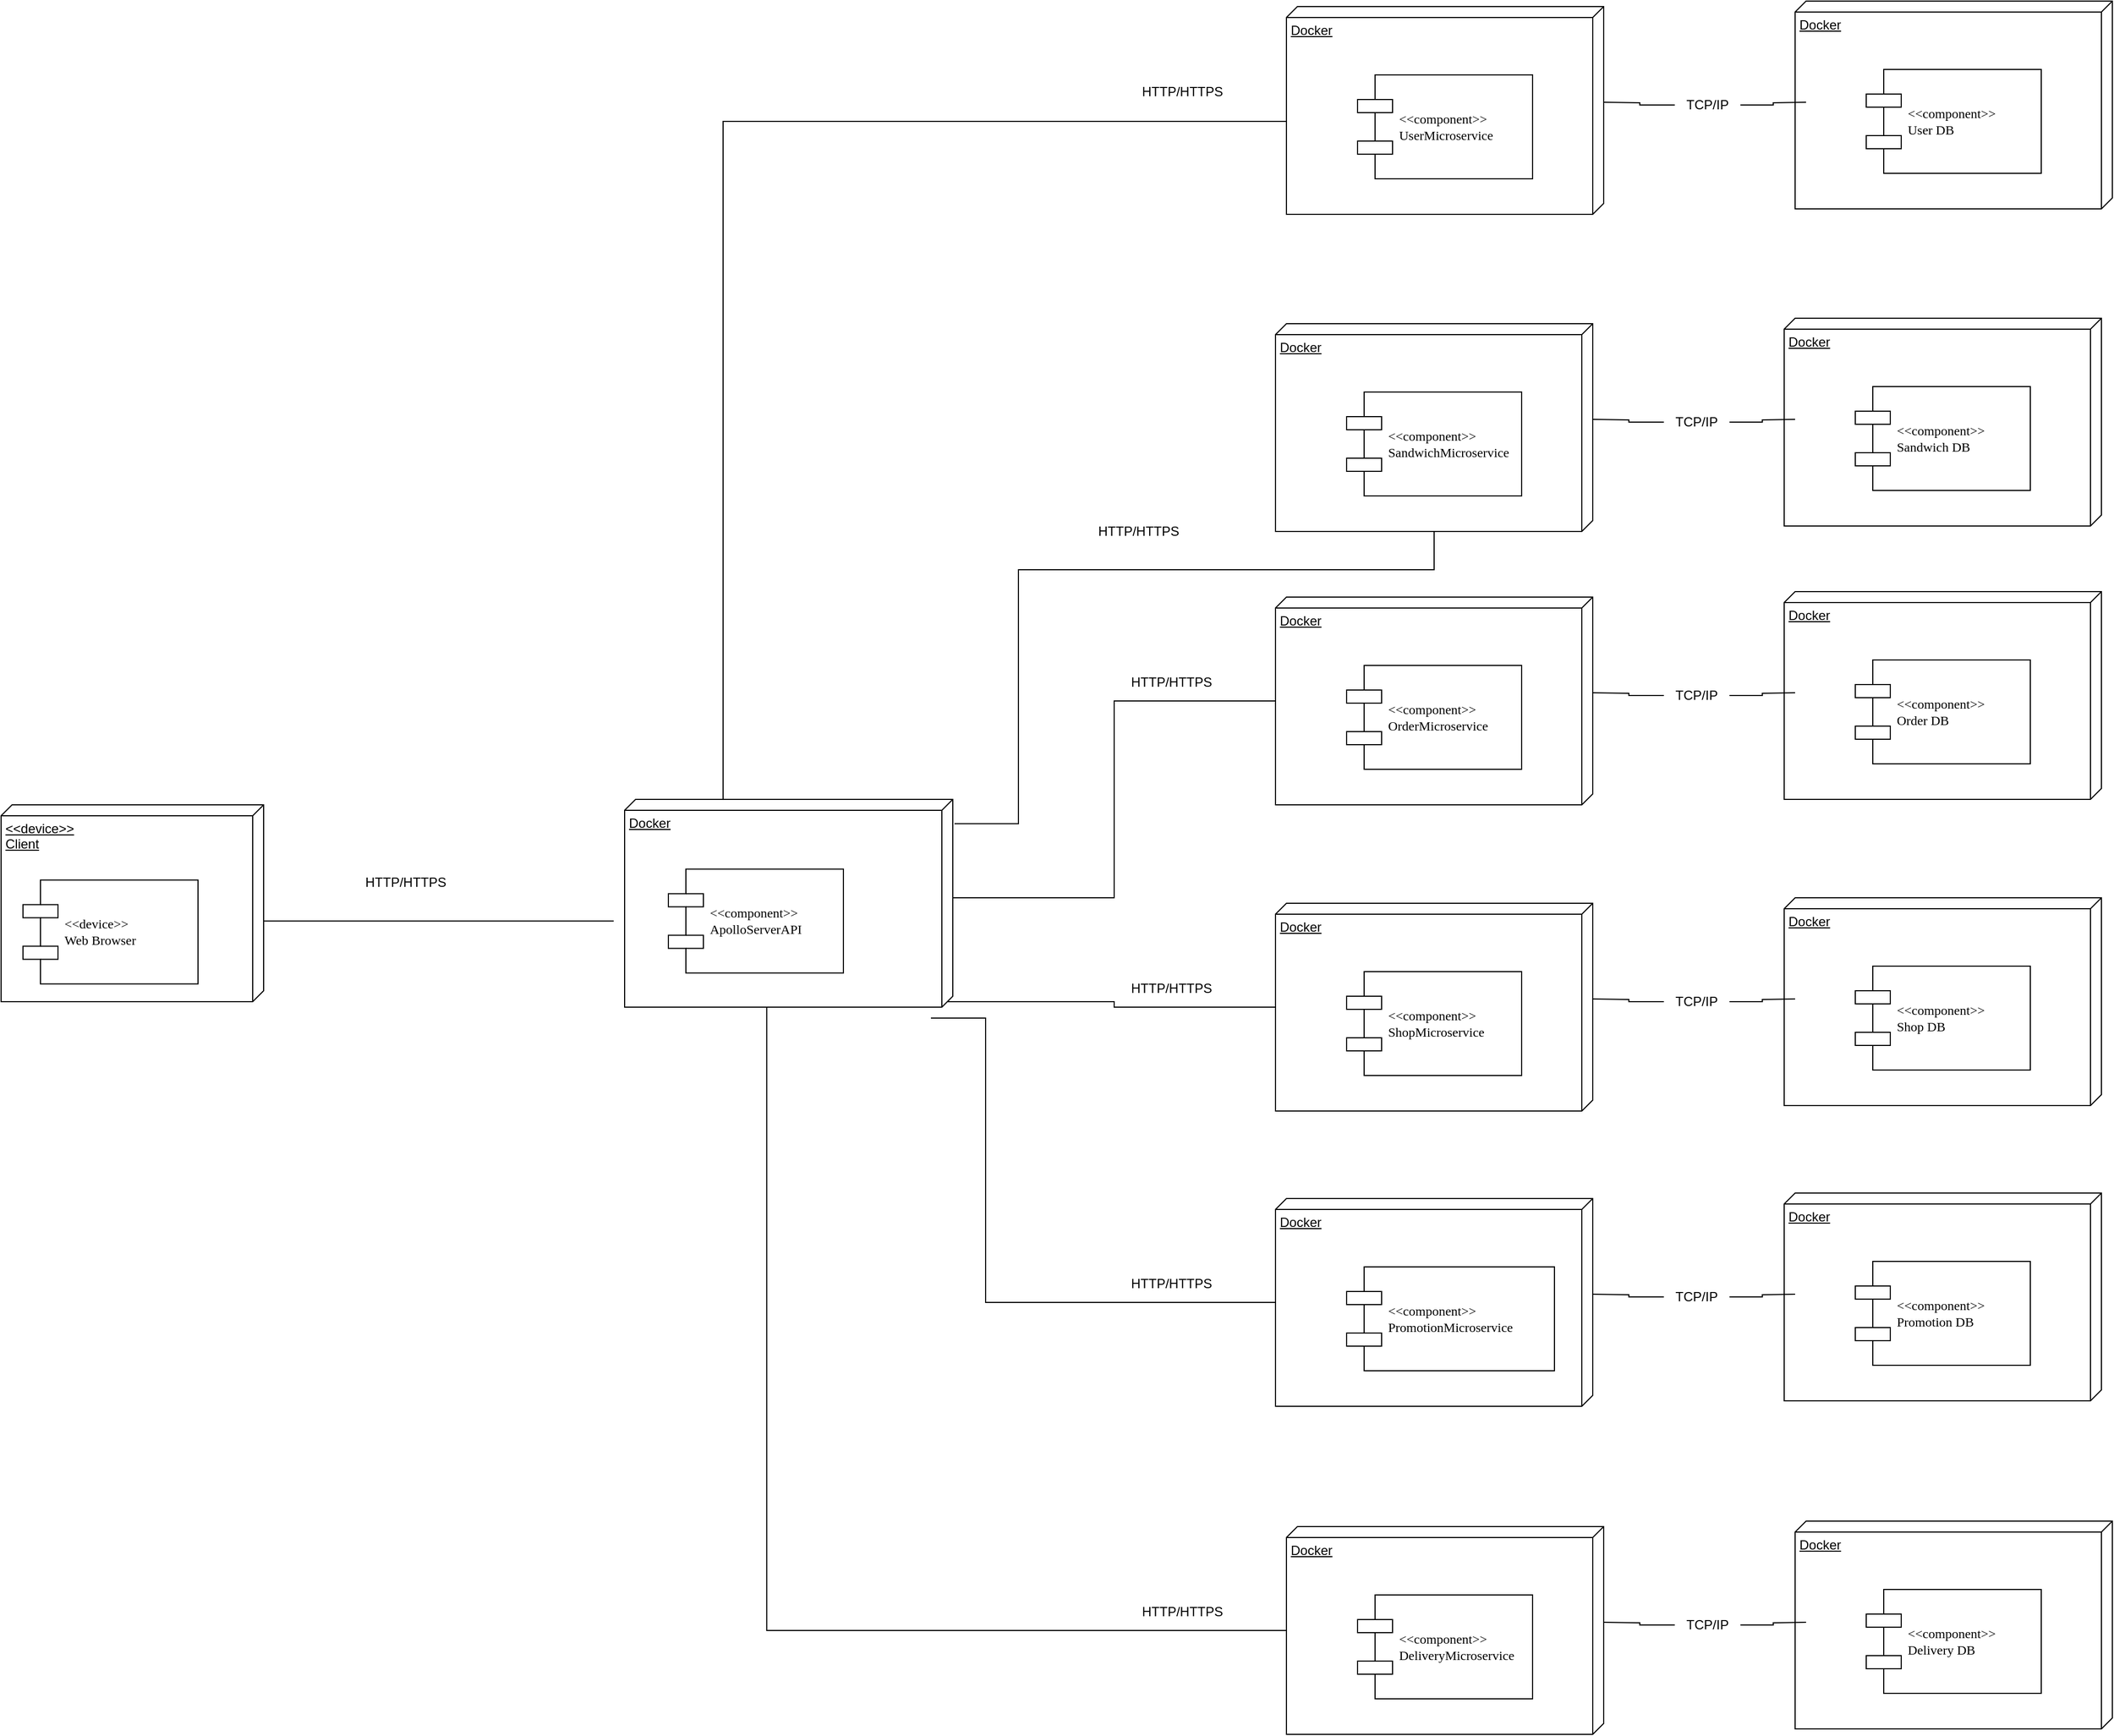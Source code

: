 <mxfile version="20.5.3" type="device"><diagram name="Page-1" id="5f0bae14-7c28-e335-631c-24af17079c00"><mxGraphModel dx="3176" dy="1142" grid="1" gridSize="10" guides="1" tooltips="1" connect="1" arrows="1" fold="1" page="1" pageScale="1" pageWidth="1100" pageHeight="850" background="none" math="0" shadow="0"><root><mxCell id="0"/><mxCell id="1" parent="0"/><mxCell id="mmgfBrViGxu2SIPiUoEP-8" value="Docker" style="verticalAlign=top;align=left;spacingTop=8;spacingLeft=2;spacingRight=12;shape=cube;size=10;direction=south;fontStyle=4;html=1;" parent="1" vertex="1"><mxGeometry x="485" y="105" width="290" height="190" as="geometry"/></mxCell><mxCell id="mmgfBrViGxu2SIPiUoEP-9" value="" style="edgeStyle=orthogonalEdgeStyle;rounded=0;orthogonalLoop=1;jettySize=auto;html=1;endArrow=none;endFill=0;" parent="1" source="mmgfBrViGxu2SIPiUoEP-7" target="mmgfBrViGxu2SIPiUoEP-8" edge="1"><mxGeometry relative="1" as="geometry"><Array as="points"><mxPoint x="-30" y="210"/></Array></mxGeometry></mxCell><mxCell id="mmgfBrViGxu2SIPiUoEP-7" value="Docker" style="verticalAlign=top;align=left;spacingTop=8;spacingLeft=2;spacingRight=12;shape=cube;size=10;direction=south;fontStyle=4;html=1;" parent="1" vertex="1"><mxGeometry x="-120" y="830" width="300" height="190" as="geometry"/></mxCell><mxCell id="39150e848f15840c-5" value="&amp;lt;&amp;lt;component&amp;gt;&amp;gt;&lt;br&gt;ApolloServerAPI" style="shape=component;align=left;spacingLeft=36;rounded=0;shadow=0;comic=0;labelBackgroundColor=none;strokeWidth=1;fontFamily=Verdana;fontSize=12;html=1;" parent="1" vertex="1"><mxGeometry x="-80" y="893.75" width="160" height="95" as="geometry"/></mxCell><mxCell id="mmgfBrViGxu2SIPiUoEP-1" value="&amp;lt;&amp;lt;component&amp;gt;&amp;gt;&lt;br&gt;UserMicroservice" style="shape=component;align=left;spacingLeft=36;rounded=0;shadow=0;comic=0;labelBackgroundColor=none;strokeWidth=1;fontFamily=Verdana;fontSize=12;html=1;" parent="1" vertex="1"><mxGeometry x="550" y="167.5" width="160" height="95" as="geometry"/></mxCell><mxCell id="mmgfBrViGxu2SIPiUoEP-12" value="" style="edgeStyle=orthogonalEdgeStyle;rounded=0;orthogonalLoop=1;jettySize=auto;html=1;endArrow=none;endFill=0;" parent="1" edge="1"><mxGeometry relative="1" as="geometry"><mxPoint x="-460" y="941.25" as="sourcePoint"/><mxPoint x="-130" y="941.25" as="targetPoint"/></mxGeometry></mxCell><mxCell id="mmgfBrViGxu2SIPiUoEP-11" value="&amp;lt;&amp;lt;device&amp;gt;&amp;gt;&lt;br&gt;Client" style="verticalAlign=top;align=left;spacingTop=8;spacingLeft=2;spacingRight=12;shape=cube;size=10;direction=south;fontStyle=4;html=1;" parent="1" vertex="1"><mxGeometry x="-690" y="835" width="240" height="180" as="geometry"/></mxCell><mxCell id="mmgfBrViGxu2SIPiUoEP-13" value="&amp;lt;&amp;lt;device&amp;gt;&amp;gt;&lt;br&gt;Web Browser" style="shape=component;align=left;spacingLeft=36;rounded=0;shadow=0;comic=0;labelBackgroundColor=none;strokeWidth=1;fontFamily=Verdana;fontSize=12;html=1;" parent="1" vertex="1"><mxGeometry x="-670" y="903.75" width="160" height="95" as="geometry"/></mxCell><mxCell id="mmgfBrViGxu2SIPiUoEP-14" value="HTTP/HTTPS" style="text;html=1;strokeColor=none;fillColor=none;align=center;verticalAlign=middle;whiteSpace=wrap;rounded=0;" parent="1" vertex="1"><mxGeometry x="-350" y="891.25" width="60" height="30" as="geometry"/></mxCell><mxCell id="lYiXZgw9tVIizOBlPoPl-2" value="Docker" style="verticalAlign=top;align=left;spacingTop=8;spacingLeft=2;spacingRight=12;shape=cube;size=10;direction=south;fontStyle=4;html=1;" vertex="1" parent="1"><mxGeometry x="950" y="100" width="290" height="190" as="geometry"/></mxCell><mxCell id="lYiXZgw9tVIizOBlPoPl-3" value="&amp;lt;&amp;lt;component&amp;gt;&amp;gt;&lt;br&gt;User DB" style="shape=component;align=left;spacingLeft=36;rounded=0;shadow=0;comic=0;labelBackgroundColor=none;strokeWidth=1;fontFamily=Verdana;fontSize=12;html=1;" vertex="1" parent="1"><mxGeometry x="1015" y="162.5" width="160" height="95" as="geometry"/></mxCell><mxCell id="lYiXZgw9tVIizOBlPoPl-4" value="" style="edgeStyle=orthogonalEdgeStyle;rounded=0;orthogonalLoop=1;jettySize=auto;html=1;endArrow=none;endFill=0;startArrow=none;" edge="1" parent="1" source="mmgfBrViGxu2SIPiUoEP-10"><mxGeometry relative="1" as="geometry"><mxPoint x="775" y="192.5" as="sourcePoint"/><mxPoint x="960" y="192.5" as="targetPoint"/></mxGeometry></mxCell><mxCell id="mmgfBrViGxu2SIPiUoEP-10" value="TCP/IP" style="text;html=1;strokeColor=none;fillColor=none;align=center;verticalAlign=middle;whiteSpace=wrap;rounded=0;" parent="1" vertex="1"><mxGeometry x="840" y="180" width="60" height="30" as="geometry"/></mxCell><mxCell id="lYiXZgw9tVIizOBlPoPl-7" value="" style="edgeStyle=orthogonalEdgeStyle;rounded=0;orthogonalLoop=1;jettySize=auto;html=1;endArrow=none;endFill=0;" edge="1" parent="1" target="mmgfBrViGxu2SIPiUoEP-10"><mxGeometry relative="1" as="geometry"><mxPoint x="775.0" y="192.5" as="sourcePoint"/><mxPoint x="960.0" y="192.5" as="targetPoint"/></mxGeometry></mxCell><mxCell id="lYiXZgw9tVIizOBlPoPl-9" value="HTTP/HTTPS" style="text;html=1;strokeColor=none;fillColor=none;align=center;verticalAlign=middle;whiteSpace=wrap;rounded=0;" vertex="1" parent="1"><mxGeometry x="360" y="167.5" width="60" height="30" as="geometry"/></mxCell><mxCell id="lYiXZgw9tVIizOBlPoPl-10" value="Docker" style="verticalAlign=top;align=left;spacingTop=8;spacingLeft=2;spacingRight=12;shape=cube;size=10;direction=south;fontStyle=4;html=1;" vertex="1" parent="1"><mxGeometry x="475" y="395" width="290" height="190" as="geometry"/></mxCell><mxCell id="lYiXZgw9tVIizOBlPoPl-11" value="" style="edgeStyle=orthogonalEdgeStyle;rounded=0;orthogonalLoop=1;jettySize=auto;html=1;endArrow=none;endFill=0;exitX=0.117;exitY=-0.005;exitDx=0;exitDy=0;exitPerimeter=0;" edge="1" parent="1" target="lYiXZgw9tVIizOBlPoPl-10" source="mmgfBrViGxu2SIPiUoEP-7"><mxGeometry relative="1" as="geometry"><mxPoint x="290" y="490" as="sourcePoint"/><Array as="points"><mxPoint x="240" y="852"/><mxPoint x="240" y="620"/><mxPoint x="620" y="620"/></Array></mxGeometry></mxCell><mxCell id="lYiXZgw9tVIizOBlPoPl-12" value="&amp;lt;&amp;lt;component&amp;gt;&amp;gt;&lt;br&gt;SandwichMicroservice" style="shape=component;align=left;spacingLeft=36;rounded=0;shadow=0;comic=0;labelBackgroundColor=none;strokeWidth=1;fontFamily=Verdana;fontSize=12;html=1;" vertex="1" parent="1"><mxGeometry x="540" y="457.5" width="160" height="95" as="geometry"/></mxCell><mxCell id="lYiXZgw9tVIizOBlPoPl-13" value="Docker" style="verticalAlign=top;align=left;spacingTop=8;spacingLeft=2;spacingRight=12;shape=cube;size=10;direction=south;fontStyle=4;html=1;" vertex="1" parent="1"><mxGeometry x="940" y="390" width="290" height="190" as="geometry"/></mxCell><mxCell id="lYiXZgw9tVIizOBlPoPl-14" value="&amp;lt;&amp;lt;component&amp;gt;&amp;gt;&lt;br&gt;Sandwich DB" style="shape=component;align=left;spacingLeft=36;rounded=0;shadow=0;comic=0;labelBackgroundColor=none;strokeWidth=1;fontFamily=Verdana;fontSize=12;html=1;" vertex="1" parent="1"><mxGeometry x="1005" y="452.5" width="160" height="95" as="geometry"/></mxCell><mxCell id="lYiXZgw9tVIizOBlPoPl-15" value="" style="edgeStyle=orthogonalEdgeStyle;rounded=0;orthogonalLoop=1;jettySize=auto;html=1;endArrow=none;endFill=0;startArrow=none;" edge="1" parent="1" source="lYiXZgw9tVIizOBlPoPl-16"><mxGeometry relative="1" as="geometry"><mxPoint x="765" y="482.5" as="sourcePoint"/><mxPoint x="950.0" y="482.5" as="targetPoint"/></mxGeometry></mxCell><mxCell id="lYiXZgw9tVIizOBlPoPl-16" value="TCP/IP" style="text;html=1;strokeColor=none;fillColor=none;align=center;verticalAlign=middle;whiteSpace=wrap;rounded=0;" vertex="1" parent="1"><mxGeometry x="830" y="470" width="60" height="30" as="geometry"/></mxCell><mxCell id="lYiXZgw9tVIizOBlPoPl-17" value="" style="edgeStyle=orthogonalEdgeStyle;rounded=0;orthogonalLoop=1;jettySize=auto;html=1;endArrow=none;endFill=0;" edge="1" parent="1" target="lYiXZgw9tVIizOBlPoPl-16"><mxGeometry relative="1" as="geometry"><mxPoint x="765.0" y="482.5" as="sourcePoint"/><mxPoint x="950.0" y="482.5" as="targetPoint"/></mxGeometry></mxCell><mxCell id="lYiXZgw9tVIizOBlPoPl-18" value="HTTP/HTTPS" style="text;html=1;strokeColor=none;fillColor=none;align=center;verticalAlign=middle;whiteSpace=wrap;rounded=0;" vertex="1" parent="1"><mxGeometry x="320" y="570" width="60" height="30" as="geometry"/></mxCell><mxCell id="lYiXZgw9tVIizOBlPoPl-19" value="Docker" style="verticalAlign=top;align=left;spacingTop=8;spacingLeft=2;spacingRight=12;shape=cube;size=10;direction=south;fontStyle=4;html=1;" vertex="1" parent="1"><mxGeometry x="475" y="645" width="290" height="190" as="geometry"/></mxCell><mxCell id="lYiXZgw9tVIizOBlPoPl-20" value="" style="edgeStyle=orthogonalEdgeStyle;rounded=0;orthogonalLoop=1;jettySize=auto;html=1;endArrow=none;endFill=0;exitX=0;exitY=0;exitDx=90;exitDy=0;exitPerimeter=0;" edge="1" parent="1" target="lYiXZgw9tVIizOBlPoPl-19" source="mmgfBrViGxu2SIPiUoEP-7"><mxGeometry relative="1" as="geometry"><mxPoint x="290" y="740" as="sourcePoint"/></mxGeometry></mxCell><mxCell id="lYiXZgw9tVIizOBlPoPl-21" value="&amp;lt;&amp;lt;component&amp;gt;&amp;gt;&lt;br&gt;OrderMicroservice" style="shape=component;align=left;spacingLeft=36;rounded=0;shadow=0;comic=0;labelBackgroundColor=none;strokeWidth=1;fontFamily=Verdana;fontSize=12;html=1;" vertex="1" parent="1"><mxGeometry x="540" y="707.5" width="160" height="95" as="geometry"/></mxCell><mxCell id="lYiXZgw9tVIizOBlPoPl-22" value="Docker" style="verticalAlign=top;align=left;spacingTop=8;spacingLeft=2;spacingRight=12;shape=cube;size=10;direction=south;fontStyle=4;html=1;" vertex="1" parent="1"><mxGeometry x="940" y="640" width="290" height="190" as="geometry"/></mxCell><mxCell id="lYiXZgw9tVIizOBlPoPl-23" value="&amp;lt;&amp;lt;component&amp;gt;&amp;gt;&lt;br&gt;Order DB" style="shape=component;align=left;spacingLeft=36;rounded=0;shadow=0;comic=0;labelBackgroundColor=none;strokeWidth=1;fontFamily=Verdana;fontSize=12;html=1;" vertex="1" parent="1"><mxGeometry x="1005" y="702.5" width="160" height="95" as="geometry"/></mxCell><mxCell id="lYiXZgw9tVIizOBlPoPl-24" value="" style="edgeStyle=orthogonalEdgeStyle;rounded=0;orthogonalLoop=1;jettySize=auto;html=1;endArrow=none;endFill=0;startArrow=none;" edge="1" parent="1" source="lYiXZgw9tVIizOBlPoPl-25"><mxGeometry relative="1" as="geometry"><mxPoint x="765" y="732.5" as="sourcePoint"/><mxPoint x="950.0" y="732.5" as="targetPoint"/></mxGeometry></mxCell><mxCell id="lYiXZgw9tVIizOBlPoPl-25" value="TCP/IP" style="text;html=1;strokeColor=none;fillColor=none;align=center;verticalAlign=middle;whiteSpace=wrap;rounded=0;" vertex="1" parent="1"><mxGeometry x="830" y="720" width="60" height="30" as="geometry"/></mxCell><mxCell id="lYiXZgw9tVIizOBlPoPl-26" value="" style="edgeStyle=orthogonalEdgeStyle;rounded=0;orthogonalLoop=1;jettySize=auto;html=1;endArrow=none;endFill=0;" edge="1" parent="1" target="lYiXZgw9tVIizOBlPoPl-25"><mxGeometry relative="1" as="geometry"><mxPoint x="765.0" y="732.5" as="sourcePoint"/><mxPoint x="950.0" y="732.5" as="targetPoint"/></mxGeometry></mxCell><mxCell id="lYiXZgw9tVIizOBlPoPl-27" value="HTTP/HTTPS" style="text;html=1;strokeColor=none;fillColor=none;align=center;verticalAlign=middle;whiteSpace=wrap;rounded=0;" vertex="1" parent="1"><mxGeometry x="350" y="707.5" width="60" height="30" as="geometry"/></mxCell><mxCell id="lYiXZgw9tVIizOBlPoPl-28" value="Docker" style="verticalAlign=top;align=left;spacingTop=8;spacingLeft=2;spacingRight=12;shape=cube;size=10;direction=south;fontStyle=4;html=1;" vertex="1" parent="1"><mxGeometry x="475" y="925" width="290" height="190" as="geometry"/></mxCell><mxCell id="lYiXZgw9tVIizOBlPoPl-29" value="" style="edgeStyle=orthogonalEdgeStyle;rounded=0;orthogonalLoop=1;jettySize=auto;html=1;endArrow=none;endFill=0;exitX=0;exitY=0;exitDx=185;exitDy=5;exitPerimeter=0;" edge="1" parent="1" target="lYiXZgw9tVIizOBlPoPl-28" source="mmgfBrViGxu2SIPiUoEP-7"><mxGeometry relative="1" as="geometry"><mxPoint x="290" y="1020" as="sourcePoint"/></mxGeometry></mxCell><mxCell id="lYiXZgw9tVIizOBlPoPl-30" value="&amp;lt;&amp;lt;component&amp;gt;&amp;gt;&lt;br&gt;ShopMicroservice" style="shape=component;align=left;spacingLeft=36;rounded=0;shadow=0;comic=0;labelBackgroundColor=none;strokeWidth=1;fontFamily=Verdana;fontSize=12;html=1;" vertex="1" parent="1"><mxGeometry x="540" y="987.5" width="160" height="95" as="geometry"/></mxCell><mxCell id="lYiXZgw9tVIizOBlPoPl-31" value="Docker" style="verticalAlign=top;align=left;spacingTop=8;spacingLeft=2;spacingRight=12;shape=cube;size=10;direction=south;fontStyle=4;html=1;" vertex="1" parent="1"><mxGeometry x="940" y="920" width="290" height="190" as="geometry"/></mxCell><mxCell id="lYiXZgw9tVIizOBlPoPl-32" value="&amp;lt;&amp;lt;component&amp;gt;&amp;gt;&lt;br&gt;Shop DB" style="shape=component;align=left;spacingLeft=36;rounded=0;shadow=0;comic=0;labelBackgroundColor=none;strokeWidth=1;fontFamily=Verdana;fontSize=12;html=1;" vertex="1" parent="1"><mxGeometry x="1005" y="982.5" width="160" height="95" as="geometry"/></mxCell><mxCell id="lYiXZgw9tVIizOBlPoPl-33" value="" style="edgeStyle=orthogonalEdgeStyle;rounded=0;orthogonalLoop=1;jettySize=auto;html=1;endArrow=none;endFill=0;startArrow=none;" edge="1" parent="1" source="lYiXZgw9tVIizOBlPoPl-34"><mxGeometry relative="1" as="geometry"><mxPoint x="765" y="1012.5" as="sourcePoint"/><mxPoint x="950.0" y="1012.5" as="targetPoint"/></mxGeometry></mxCell><mxCell id="lYiXZgw9tVIizOBlPoPl-34" value="TCP/IP" style="text;html=1;strokeColor=none;fillColor=none;align=center;verticalAlign=middle;whiteSpace=wrap;rounded=0;" vertex="1" parent="1"><mxGeometry x="830" y="1000" width="60" height="30" as="geometry"/></mxCell><mxCell id="lYiXZgw9tVIizOBlPoPl-35" value="" style="edgeStyle=orthogonalEdgeStyle;rounded=0;orthogonalLoop=1;jettySize=auto;html=1;endArrow=none;endFill=0;" edge="1" parent="1" target="lYiXZgw9tVIizOBlPoPl-34"><mxGeometry relative="1" as="geometry"><mxPoint x="765.0" y="1012.5" as="sourcePoint"/><mxPoint x="950.0" y="1012.5" as="targetPoint"/></mxGeometry></mxCell><mxCell id="lYiXZgw9tVIizOBlPoPl-36" value="HTTP/HTTPS" style="text;html=1;strokeColor=none;fillColor=none;align=center;verticalAlign=middle;whiteSpace=wrap;rounded=0;" vertex="1" parent="1"><mxGeometry x="350" y="987.5" width="60" height="30" as="geometry"/></mxCell><mxCell id="lYiXZgw9tVIizOBlPoPl-37" value="Docker" style="verticalAlign=top;align=left;spacingTop=8;spacingLeft=2;spacingRight=12;shape=cube;size=10;direction=south;fontStyle=4;html=1;" vertex="1" parent="1"><mxGeometry x="475" y="1195" width="290" height="190" as="geometry"/></mxCell><mxCell id="lYiXZgw9tVIizOBlPoPl-38" value="" style="edgeStyle=orthogonalEdgeStyle;rounded=0;orthogonalLoop=1;jettySize=auto;html=1;endArrow=none;endFill=0;" edge="1" parent="1" target="lYiXZgw9tVIizOBlPoPl-37"><mxGeometry relative="1" as="geometry"><mxPoint x="160" y="1030" as="sourcePoint"/><Array as="points"><mxPoint x="210" y="1030"/><mxPoint x="210" y="1290"/></Array></mxGeometry></mxCell><mxCell id="lYiXZgw9tVIizOBlPoPl-39" value="&amp;lt;&amp;lt;component&amp;gt;&amp;gt;&lt;br&gt;PromotionMicroservice" style="shape=component;align=left;spacingLeft=36;rounded=0;shadow=0;comic=0;labelBackgroundColor=none;strokeWidth=1;fontFamily=Verdana;fontSize=12;html=1;" vertex="1" parent="1"><mxGeometry x="540" y="1257.5" width="190" height="95" as="geometry"/></mxCell><mxCell id="lYiXZgw9tVIizOBlPoPl-40" value="Docker" style="verticalAlign=top;align=left;spacingTop=8;spacingLeft=2;spacingRight=12;shape=cube;size=10;direction=south;fontStyle=4;html=1;" vertex="1" parent="1"><mxGeometry x="940" y="1190" width="290" height="190" as="geometry"/></mxCell><mxCell id="lYiXZgw9tVIizOBlPoPl-41" value="&amp;lt;&amp;lt;component&amp;gt;&amp;gt;&lt;br&gt;Promotion DB" style="shape=component;align=left;spacingLeft=36;rounded=0;shadow=0;comic=0;labelBackgroundColor=none;strokeWidth=1;fontFamily=Verdana;fontSize=12;html=1;" vertex="1" parent="1"><mxGeometry x="1005" y="1252.5" width="160" height="95" as="geometry"/></mxCell><mxCell id="lYiXZgw9tVIizOBlPoPl-42" value="" style="edgeStyle=orthogonalEdgeStyle;rounded=0;orthogonalLoop=1;jettySize=auto;html=1;endArrow=none;endFill=0;startArrow=none;" edge="1" parent="1" source="lYiXZgw9tVIizOBlPoPl-43"><mxGeometry relative="1" as="geometry"><mxPoint x="765" y="1282.5" as="sourcePoint"/><mxPoint x="950.0" y="1282.5" as="targetPoint"/></mxGeometry></mxCell><mxCell id="lYiXZgw9tVIizOBlPoPl-43" value="TCP/IP" style="text;html=1;strokeColor=none;fillColor=none;align=center;verticalAlign=middle;whiteSpace=wrap;rounded=0;" vertex="1" parent="1"><mxGeometry x="830" y="1270" width="60" height="30" as="geometry"/></mxCell><mxCell id="lYiXZgw9tVIizOBlPoPl-44" value="" style="edgeStyle=orthogonalEdgeStyle;rounded=0;orthogonalLoop=1;jettySize=auto;html=1;endArrow=none;endFill=0;" edge="1" parent="1" target="lYiXZgw9tVIizOBlPoPl-43"><mxGeometry relative="1" as="geometry"><mxPoint x="765.0" y="1282.5" as="sourcePoint"/><mxPoint x="950.0" y="1282.5" as="targetPoint"/></mxGeometry></mxCell><mxCell id="lYiXZgw9tVIizOBlPoPl-45" value="HTTP/HTTPS" style="text;html=1;strokeColor=none;fillColor=none;align=center;verticalAlign=middle;whiteSpace=wrap;rounded=0;" vertex="1" parent="1"><mxGeometry x="350" y="1257.5" width="60" height="30" as="geometry"/></mxCell><mxCell id="lYiXZgw9tVIizOBlPoPl-46" value="Docker" style="verticalAlign=top;align=left;spacingTop=8;spacingLeft=2;spacingRight=12;shape=cube;size=10;direction=south;fontStyle=4;html=1;" vertex="1" parent="1"><mxGeometry x="485" y="1495" width="290" height="190" as="geometry"/></mxCell><mxCell id="lYiXZgw9tVIizOBlPoPl-47" value="" style="edgeStyle=orthogonalEdgeStyle;rounded=0;orthogonalLoop=1;jettySize=auto;html=1;endArrow=none;endFill=0;exitX=1;exitY=0.567;exitDx=0;exitDy=0;exitPerimeter=0;" edge="1" parent="1" target="lYiXZgw9tVIizOBlPoPl-46" source="mmgfBrViGxu2SIPiUoEP-7"><mxGeometry relative="1" as="geometry"><mxPoint x="300" y="1590" as="sourcePoint"/><Array as="points"><mxPoint x="10" y="1590"/></Array></mxGeometry></mxCell><mxCell id="lYiXZgw9tVIizOBlPoPl-48" value="&amp;lt;&amp;lt;component&amp;gt;&amp;gt;&lt;br&gt;DeliveryMicroservice" style="shape=component;align=left;spacingLeft=36;rounded=0;shadow=0;comic=0;labelBackgroundColor=none;strokeWidth=1;fontFamily=Verdana;fontSize=12;html=1;" vertex="1" parent="1"><mxGeometry x="550" y="1557.5" width="160" height="95" as="geometry"/></mxCell><mxCell id="lYiXZgw9tVIizOBlPoPl-49" value="Docker" style="verticalAlign=top;align=left;spacingTop=8;spacingLeft=2;spacingRight=12;shape=cube;size=10;direction=south;fontStyle=4;html=1;" vertex="1" parent="1"><mxGeometry x="950" y="1490" width="290" height="190" as="geometry"/></mxCell><mxCell id="lYiXZgw9tVIizOBlPoPl-50" value="&amp;lt;&amp;lt;component&amp;gt;&amp;gt;&lt;br&gt;Delivery DB" style="shape=component;align=left;spacingLeft=36;rounded=0;shadow=0;comic=0;labelBackgroundColor=none;strokeWidth=1;fontFamily=Verdana;fontSize=12;html=1;" vertex="1" parent="1"><mxGeometry x="1015" y="1552.5" width="160" height="95" as="geometry"/></mxCell><mxCell id="lYiXZgw9tVIizOBlPoPl-51" value="" style="edgeStyle=orthogonalEdgeStyle;rounded=0;orthogonalLoop=1;jettySize=auto;html=1;endArrow=none;endFill=0;startArrow=none;" edge="1" parent="1" source="lYiXZgw9tVIizOBlPoPl-52"><mxGeometry relative="1" as="geometry"><mxPoint x="775" y="1582.5" as="sourcePoint"/><mxPoint x="960.0" y="1582.5" as="targetPoint"/></mxGeometry></mxCell><mxCell id="lYiXZgw9tVIizOBlPoPl-52" value="TCP/IP" style="text;html=1;strokeColor=none;fillColor=none;align=center;verticalAlign=middle;whiteSpace=wrap;rounded=0;" vertex="1" parent="1"><mxGeometry x="840" y="1570" width="60" height="30" as="geometry"/></mxCell><mxCell id="lYiXZgw9tVIizOBlPoPl-53" value="" style="edgeStyle=orthogonalEdgeStyle;rounded=0;orthogonalLoop=1;jettySize=auto;html=1;endArrow=none;endFill=0;" edge="1" parent="1" target="lYiXZgw9tVIizOBlPoPl-52"><mxGeometry relative="1" as="geometry"><mxPoint x="775.0" y="1582.5" as="sourcePoint"/><mxPoint x="960.0" y="1582.5" as="targetPoint"/></mxGeometry></mxCell><mxCell id="lYiXZgw9tVIizOBlPoPl-54" value="HTTP/HTTPS" style="text;html=1;strokeColor=none;fillColor=none;align=center;verticalAlign=middle;whiteSpace=wrap;rounded=0;" vertex="1" parent="1"><mxGeometry x="360" y="1557.5" width="60" height="30" as="geometry"/></mxCell></root></mxGraphModel></diagram></mxfile>